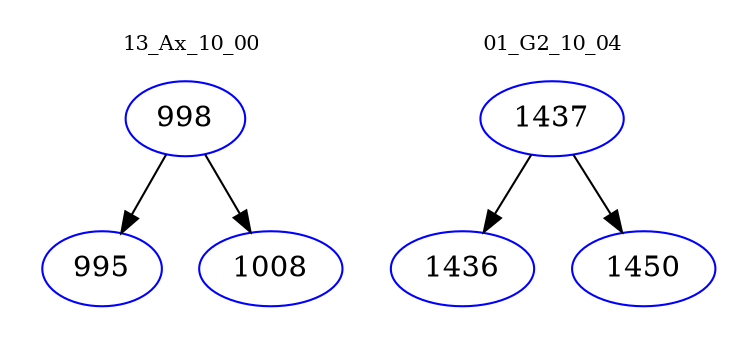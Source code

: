 digraph{
subgraph cluster_0 {
color = white
label = "13_Ax_10_00";
fontsize=10;
T0_998 [label="998", color="blue"]
T0_998 -> T0_995 [color="black"]
T0_995 [label="995", color="blue"]
T0_998 -> T0_1008 [color="black"]
T0_1008 [label="1008", color="blue"]
}
subgraph cluster_1 {
color = white
label = "01_G2_10_04";
fontsize=10;
T1_1437 [label="1437", color="blue"]
T1_1437 -> T1_1436 [color="black"]
T1_1436 [label="1436", color="blue"]
T1_1437 -> T1_1450 [color="black"]
T1_1450 [label="1450", color="blue"]
}
}
